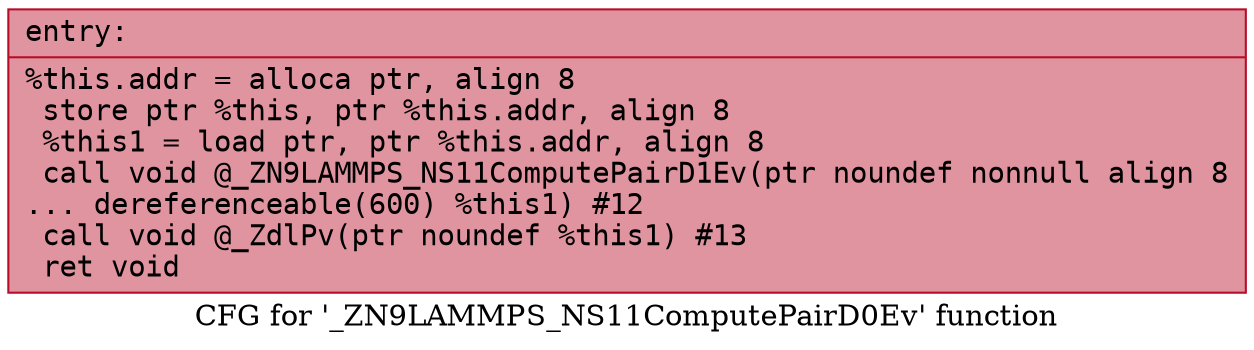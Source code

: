 digraph "CFG for '_ZN9LAMMPS_NS11ComputePairD0Ev' function" {
	label="CFG for '_ZN9LAMMPS_NS11ComputePairD0Ev' function";

	Node0x55b75d4a3950 [shape=record,color="#b70d28ff", style=filled, fillcolor="#b70d2870" fontname="Courier",label="{entry:\l|  %this.addr = alloca ptr, align 8\l  store ptr %this, ptr %this.addr, align 8\l  %this1 = load ptr, ptr %this.addr, align 8\l  call void @_ZN9LAMMPS_NS11ComputePairD1Ev(ptr noundef nonnull align 8\l... dereferenceable(600) %this1) #12\l  call void @_ZdlPv(ptr noundef %this1) #13\l  ret void\l}"];
}
